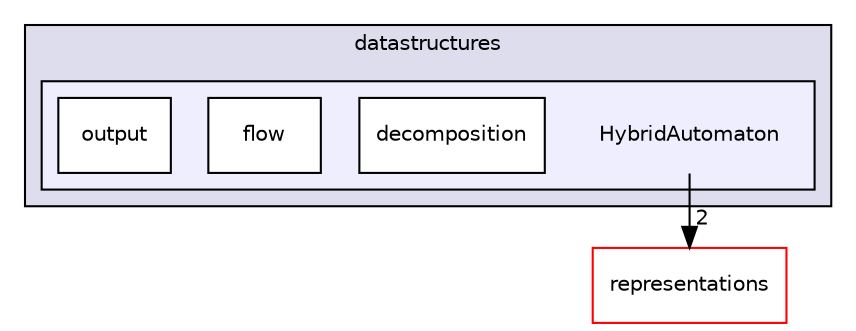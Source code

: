 digraph "/home/travis/build/hypro/hypro/src/hypro/datastructures/HybridAutomaton" {
  compound=true
  node [ fontsize="10", fontname="Helvetica"];
  edge [ labelfontsize="10", labelfontname="Helvetica"];
  subgraph clusterdir_bce2075adec303dcb2f0c4fbfcbc8493 {
    graph [ bgcolor="#ddddee", pencolor="black", label="datastructures" fontname="Helvetica", fontsize="10", URL="dir_bce2075adec303dcb2f0c4fbfcbc8493.html"]
  subgraph clusterdir_fc0efe5d2249fba2a29c6d003d9b04e9 {
    graph [ bgcolor="#eeeeff", pencolor="black", label="" URL="dir_fc0efe5d2249fba2a29c6d003d9b04e9.html"];
    dir_fc0efe5d2249fba2a29c6d003d9b04e9 [shape=plaintext label="HybridAutomaton"];
    dir_1f675ff36096041079ce357a072edb84 [shape=box label="decomposition" color="black" fillcolor="white" style="filled" URL="dir_1f675ff36096041079ce357a072edb84.html"];
    dir_9089fdb40e74f746acd9799dde4f03e8 [shape=box label="flow" color="black" fillcolor="white" style="filled" URL="dir_9089fdb40e74f746acd9799dde4f03e8.html"];
    dir_f8eeed5867fcfb10b0a82b230e717047 [shape=box label="output" color="black" fillcolor="white" style="filled" URL="dir_f8eeed5867fcfb10b0a82b230e717047.html"];
  }
  }
  dir_7fa927d8fbf9dfbeef69af27f63bc81b [shape=box label="representations" fillcolor="white" style="filled" color="red" URL="dir_7fa927d8fbf9dfbeef69af27f63bc81b.html"];
  dir_fc0efe5d2249fba2a29c6d003d9b04e9->dir_7fa927d8fbf9dfbeef69af27f63bc81b [headlabel="2", labeldistance=1.5 headhref="dir_000024_000015.html"];
}
